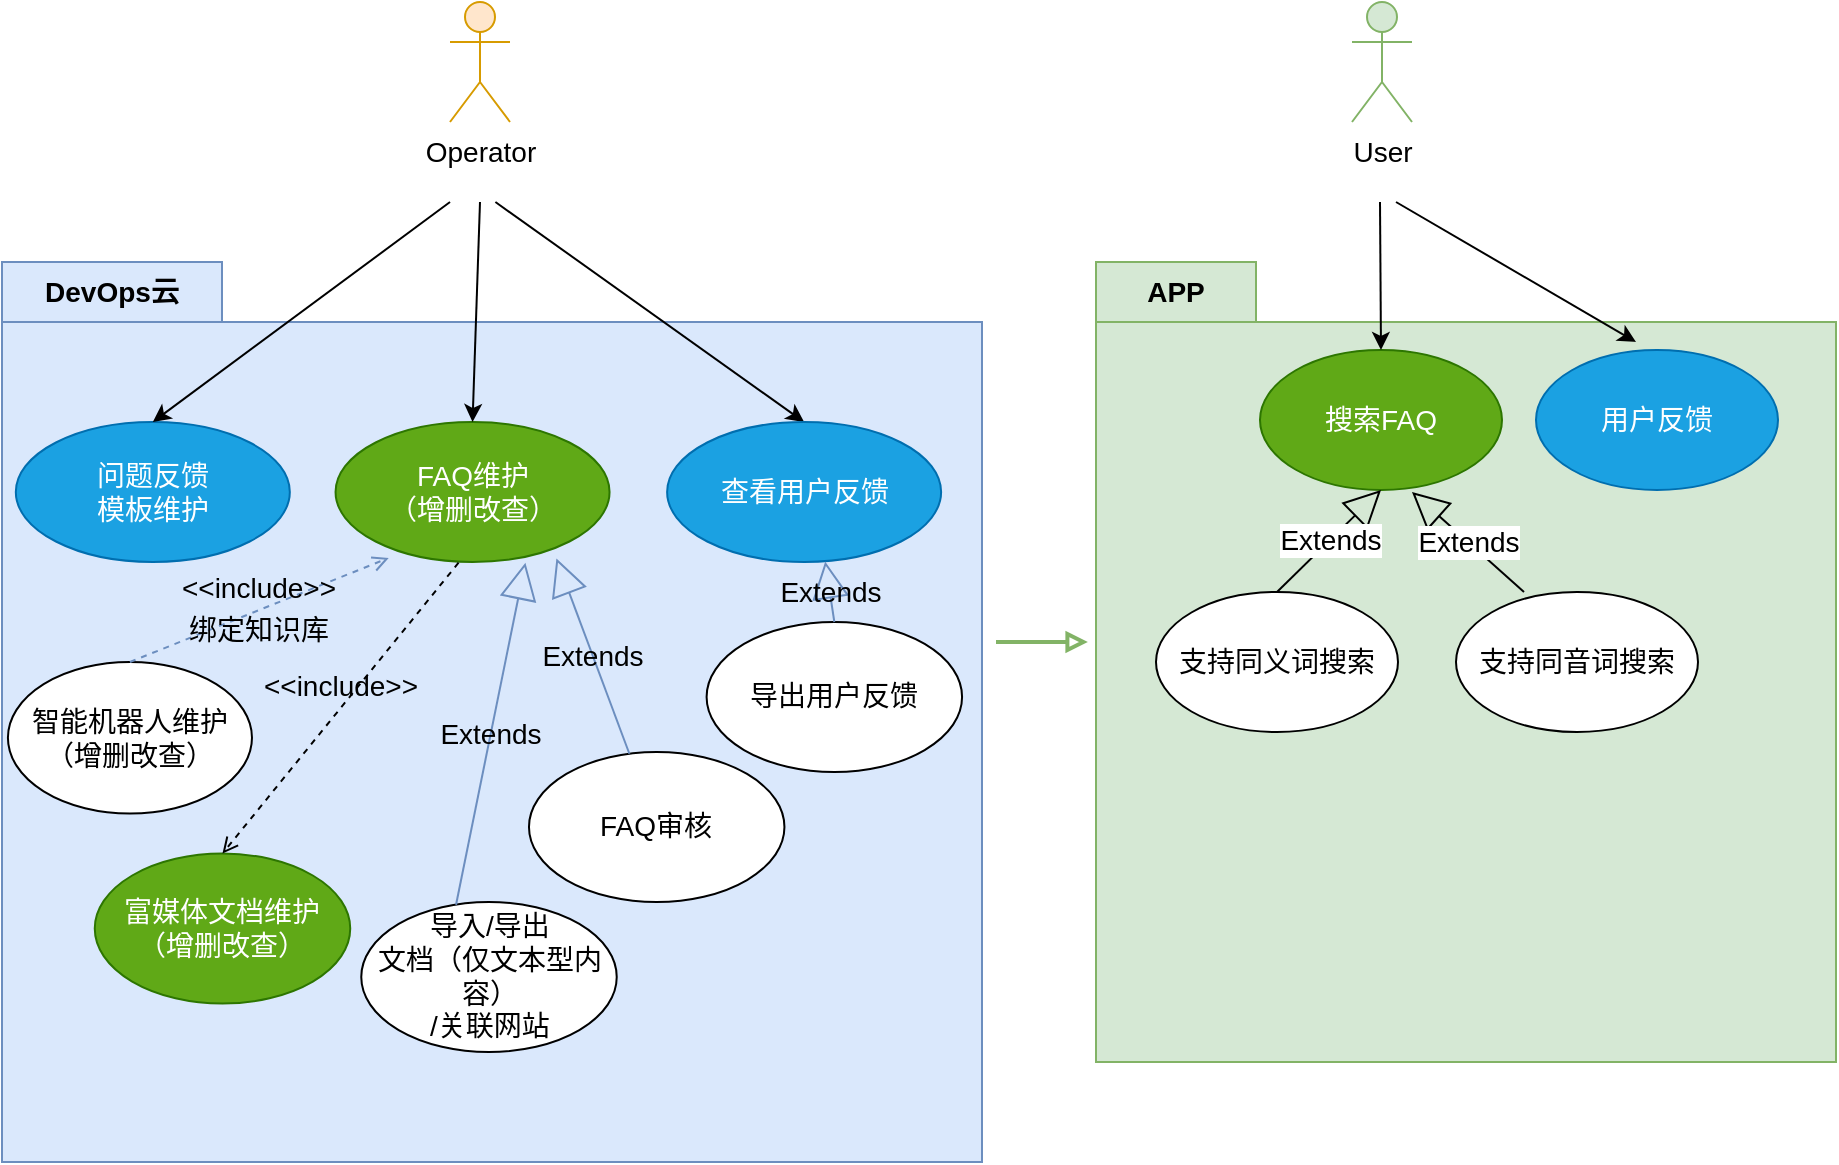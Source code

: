<mxfile version="24.0.7" type="github">
  <diagram name="第 1 页" id="6x4LvMagdbzSouyHg_lp">
    <mxGraphModel dx="1773" dy="613" grid="1" gridSize="10" guides="1" tooltips="1" connect="1" arrows="1" fold="1" page="1" pageScale="1" pageWidth="827" pageHeight="1169" math="0" shadow="0">
      <root>
        <mxCell id="0" />
        <mxCell id="1" parent="0" />
        <mxCell id="KTRBiwCCIsHWIs7wHr18-67" value="" style="shape=folder;fontStyle=1;tabWidth=80;tabHeight=30;tabPosition=left;html=1;boundedLbl=1;whiteSpace=wrap;fontSize=14;fillColor=#d5e8d4;strokeColor=#82b366;" parent="1" vertex="1">
          <mxGeometry x="420" y="330" width="370" height="400" as="geometry" />
        </mxCell>
        <mxCell id="KTRBiwCCIsHWIs7wHr18-30" value="DevOps云" style="shape=folder;fontStyle=1;tabWidth=110;tabHeight=30;tabPosition=left;html=1;boundedLbl=1;labelInHeader=1;container=1;collapsible=0;whiteSpace=wrap;fontSize=14;fillColor=#dae8fc;strokeColor=#6c8ebf;" parent="1" vertex="1">
          <mxGeometry x="-127" y="330" width="487" height="450" as="geometry" />
        </mxCell>
        <mxCell id="KTRBiwCCIsHWIs7wHr18-31" value="" style="html=1;strokeColor=#6c8ebf;resizeWidth=1;resizeHeight=1;fillColor=#dae8fc;part=1;connectable=0;allowArrows=0;deletable=0;whiteSpace=wrap;fontSize=14;" parent="KTRBiwCCIsHWIs7wHr18-30" vertex="1">
          <mxGeometry width="490" height="420" relative="1" as="geometry">
            <mxPoint y="30" as="offset" />
          </mxGeometry>
        </mxCell>
        <mxCell id="KTRBiwCCIsHWIs7wHr18-38" value="智能机器人维护&lt;div style=&quot;font-size: 14px;&quot;&gt;（增删改查）&lt;/div&gt;" style="ellipse;whiteSpace=wrap;html=1;fontSize=14;" parent="KTRBiwCCIsHWIs7wHr18-30" vertex="1">
          <mxGeometry x="2.96" y="200" width="122.031" height="75.77" as="geometry" />
        </mxCell>
        <mxCell id="KTRBiwCCIsHWIs7wHr18-16" value="FAQ维护&lt;div style=&quot;font-size: 14px;&quot;&gt;（增删改查）&lt;/div&gt;" style="ellipse;whiteSpace=wrap;html=1;fontSize=14;fillColor=#60a917;fontColor=#ffffff;strokeColor=#2D7600;" parent="KTRBiwCCIsHWIs7wHr18-30" vertex="1">
          <mxGeometry x="166.774" y="80" width="137.001" height="70" as="geometry" />
        </mxCell>
        <mxCell id="KTRBiwCCIsHWIs7wHr18-42" value="&amp;lt;&amp;lt;include&amp;gt;&amp;gt;" style="html=1;verticalAlign=bottom;labelBackgroundColor=none;endArrow=open;endFill=0;dashed=1;rounded=0;exitX=0.5;exitY=0;exitDx=0;exitDy=0;fontSize=14;entryX=0.194;entryY=0.971;entryDx=0;entryDy=0;entryPerimeter=0;fillColor=#dae8fc;strokeColor=#6c8ebf;" parent="KTRBiwCCIsHWIs7wHr18-30" source="KTRBiwCCIsHWIs7wHr18-38" target="KTRBiwCCIsHWIs7wHr18-16" edge="1">
          <mxGeometry width="160" relative="1" as="geometry">
            <mxPoint y="259.615" as="sourcePoint" />
            <mxPoint x="204.274" y="160" as="targetPoint" />
          </mxGeometry>
        </mxCell>
        <mxCell id="KTRBiwCCIsHWIs7wHr18-43" value="绑定知识库" style="edgeLabel;html=1;align=center;verticalAlign=middle;resizable=0;points=[];fontSize=14;labelBackgroundColor=none;" parent="KTRBiwCCIsHWIs7wHr18-42" vertex="1" connectable="0">
          <mxGeometry x="0.092" y="-3" relative="1" as="geometry">
            <mxPoint x="-8" y="9" as="offset" />
          </mxGeometry>
        </mxCell>
        <mxCell id="KTRBiwCCIsHWIs7wHr18-18" value="富媒体文档维护&lt;div style=&quot;font-size: 14px;&quot;&gt;（增删改查）&lt;/div&gt;" style="ellipse;whiteSpace=wrap;html=1;fontSize=14;fillColor=#60a917;fontColor=#ffffff;strokeColor=#2D7600;" parent="KTRBiwCCIsHWIs7wHr18-30" vertex="1">
          <mxGeometry x="46.383" y="295.769" width="127.737" height="75" as="geometry" />
        </mxCell>
        <mxCell id="KTRBiwCCIsHWIs7wHr18-44" value="导入/导出&lt;div style=&quot;font-size: 14px;&quot;&gt;文档（仅文本型内容）&lt;div style=&quot;font-size: 14px;&quot;&gt;/关联网站&lt;/div&gt;&lt;/div&gt;" style="ellipse;whiteSpace=wrap;html=1;fontSize=14;" parent="KTRBiwCCIsHWIs7wHr18-30" vertex="1">
          <mxGeometry x="179.634" y="319.999" width="127.737" height="75" as="geometry" />
        </mxCell>
        <mxCell id="KTRBiwCCIsHWIs7wHr18-45" value="Extends" style="endArrow=block;endSize=16;endFill=0;html=1;rounded=0;entryX=0.693;entryY=1.005;entryDx=0;entryDy=0;exitX=0.371;exitY=0.018;exitDx=0;exitDy=0;entryPerimeter=0;exitPerimeter=0;fontSize=14;fillColor=#dae8fc;strokeColor=#6c8ebf;labelBackgroundColor=none;" parent="KTRBiwCCIsHWIs7wHr18-30" source="KTRBiwCCIsHWIs7wHr18-44" target="KTRBiwCCIsHWIs7wHr18-16" edge="1">
          <mxGeometry width="160" relative="1" as="geometry">
            <mxPoint x="372.173" y="265" as="sourcePoint" />
            <mxPoint x="365.265" y="190" as="targetPoint" />
          </mxGeometry>
        </mxCell>
        <mxCell id="KTRBiwCCIsHWIs7wHr18-46" value="&amp;lt;&amp;lt;include&amp;gt;&amp;gt;" style="html=1;verticalAlign=bottom;labelBackgroundColor=none;endArrow=open;endFill=0;dashed=1;rounded=0;exitX=0.449;exitY=1.005;exitDx=0;exitDy=0;entryX=0.5;entryY=0;entryDx=0;entryDy=0;exitPerimeter=0;fontSize=14;" parent="KTRBiwCCIsHWIs7wHr18-30" source="KTRBiwCCIsHWIs7wHr18-16" target="KTRBiwCCIsHWIs7wHr18-18" edge="1">
          <mxGeometry width="160" relative="1" as="geometry">
            <mxPoint x="257.503" y="179.8" as="sourcePoint" />
            <mxPoint x="98.684" y="340.39" as="targetPoint" />
          </mxGeometry>
        </mxCell>
        <mxCell id="KTRBiwCCIsHWIs7wHr18-53" value="FAQ审核" style="ellipse;whiteSpace=wrap;html=1;fontSize=14;" parent="KTRBiwCCIsHWIs7wHr18-30" vertex="1">
          <mxGeometry x="263.485" y="244.999" width="127.737" height="75" as="geometry" />
        </mxCell>
        <mxCell id="KTRBiwCCIsHWIs7wHr18-54" value="Extends" style="endArrow=block;endSize=16;endFill=0;html=1;rounded=0;entryX=0.806;entryY=0.975;entryDx=0;entryDy=0;entryPerimeter=0;fontSize=14;fillColor=#dae8fc;strokeColor=#6c8ebf;labelBackgroundColor=none;labelBorderColor=none;" parent="KTRBiwCCIsHWIs7wHr18-30" source="KTRBiwCCIsHWIs7wHr18-53" target="KTRBiwCCIsHWIs7wHr18-16" edge="1">
          <mxGeometry width="160" relative="1" as="geometry">
            <mxPoint x="343.347" y="295.42" as="sourcePoint" />
            <mxPoint x="325.584" y="124.42" as="targetPoint" />
          </mxGeometry>
        </mxCell>
        <mxCell id="UmQ7iVuRs1jFdSwfaIHv-2" value="" style="endArrow=classic;html=1;rounded=0;entryX=0.5;entryY=0;entryDx=0;entryDy=0;fontSize=14;" edge="1" parent="KTRBiwCCIsHWIs7wHr18-30" target="UmQ7iVuRs1jFdSwfaIHv-3">
          <mxGeometry width="50" height="50" relative="1" as="geometry">
            <mxPoint x="246.707" y="-30" as="sourcePoint" />
            <mxPoint x="403.208" y="69" as="targetPoint" />
          </mxGeometry>
        </mxCell>
        <mxCell id="UmQ7iVuRs1jFdSwfaIHv-3" value="查看用户反馈" style="ellipse;whiteSpace=wrap;html=1;fontSize=14;fillColor=#1ba1e2;fontColor=#ffffff;strokeColor=#006EAF;" vertex="1" parent="KTRBiwCCIsHWIs7wHr18-30">
          <mxGeometry x="332.561" y="80" width="137.001" height="70" as="geometry" />
        </mxCell>
        <mxCell id="UmQ7iVuRs1jFdSwfaIHv-5" value="导出用户反馈" style="ellipse;whiteSpace=wrap;html=1;fontSize=14;" vertex="1" parent="KTRBiwCCIsHWIs7wHr18-30">
          <mxGeometry x="352.3" y="179.999" width="127.737" height="75" as="geometry" />
        </mxCell>
        <mxCell id="UmQ7iVuRs1jFdSwfaIHv-6" value="Extends" style="endArrow=block;endSize=16;endFill=0;html=1;rounded=0;entryX=0.806;entryY=0.975;entryDx=0;entryDy=0;entryPerimeter=0;fontSize=14;fillColor=#dae8fc;strokeColor=#6c8ebf;labelBackgroundColor=none;exitX=0.5;exitY=0;exitDx=0;exitDy=0;" edge="1" parent="KTRBiwCCIsHWIs7wHr18-30" source="UmQ7iVuRs1jFdSwfaIHv-5">
          <mxGeometry width="160" relative="1" as="geometry">
            <mxPoint x="431.244" y="190" as="sourcePoint" />
            <mxPoint x="411.606" y="149.75" as="targetPoint" />
          </mxGeometry>
        </mxCell>
        <mxCell id="UmQ7iVuRs1jFdSwfaIHv-7" value="问题反馈&lt;div&gt;模板维护&lt;/div&gt;" style="ellipse;whiteSpace=wrap;html=1;fontSize=14;fillColor=#1ba1e2;fontColor=#ffffff;strokeColor=#006EAF;" vertex="1" parent="KTRBiwCCIsHWIs7wHr18-30">
          <mxGeometry x="6.908" y="80" width="137.001" height="70" as="geometry" />
        </mxCell>
        <mxCell id="UmQ7iVuRs1jFdSwfaIHv-8" value="" style="endArrow=classic;html=1;rounded=0;entryX=0.5;entryY=0;entryDx=0;entryDy=0;fontSize=14;" edge="1" parent="KTRBiwCCIsHWIs7wHr18-30" target="UmQ7iVuRs1jFdSwfaIHv-7">
          <mxGeometry width="50" height="50" relative="1" as="geometry">
            <mxPoint x="224.01" y="-30" as="sourcePoint" />
            <mxPoint x="220.063" y="100" as="targetPoint" />
          </mxGeometry>
        </mxCell>
        <mxCell id="KTRBiwCCIsHWIs7wHr18-1" value="Operator" style="shape=umlActor;verticalLabelPosition=bottom;verticalAlign=top;html=1;outlineConnect=0;fontSize=14;fillColor=#ffe6cc;strokeColor=#d79b00;" parent="1" vertex="1">
          <mxGeometry x="97" y="200" width="30" height="60" as="geometry" />
        </mxCell>
        <mxCell id="KTRBiwCCIsHWIs7wHr18-20" value="" style="endArrow=classic;html=1;rounded=0;entryX=0.5;entryY=0;entryDx=0;entryDy=0;fontSize=14;" parent="1" target="KTRBiwCCIsHWIs7wHr18-16" edge="1">
          <mxGeometry width="50" height="50" relative="1" as="geometry">
            <mxPoint x="112" y="300" as="sourcePoint" />
            <mxPoint x="113" y="350" as="targetPoint" />
          </mxGeometry>
        </mxCell>
        <mxCell id="KTRBiwCCIsHWIs7wHr18-21" value="User" style="shape=umlActor;verticalLabelPosition=bottom;verticalAlign=top;html=1;outlineConnect=0;fontSize=14;fillColor=#d5e8d4;strokeColor=#82b366;" parent="1" vertex="1">
          <mxGeometry x="548" y="200" width="30" height="60" as="geometry" />
        </mxCell>
        <mxCell id="KTRBiwCCIsHWIs7wHr18-22" value="搜索FAQ" style="ellipse;whiteSpace=wrap;html=1;fontSize=14;fillColor=#60a917;fontColor=#ffffff;strokeColor=#2D7600;" parent="1" vertex="1">
          <mxGeometry x="502" y="374" width="121" height="70" as="geometry" />
        </mxCell>
        <mxCell id="KTRBiwCCIsHWIs7wHr18-25" value="" style="endArrow=classic;html=1;rounded=0;entryX=0.5;entryY=0;entryDx=0;entryDy=0;fontSize=14;" parent="1" target="KTRBiwCCIsHWIs7wHr18-22" edge="1">
          <mxGeometry width="50" height="50" relative="1" as="geometry">
            <mxPoint x="562" y="300" as="sourcePoint" />
            <mxPoint x="562" y="350" as="targetPoint" />
          </mxGeometry>
        </mxCell>
        <mxCell id="KTRBiwCCIsHWIs7wHr18-28" value="用户反馈" style="ellipse;whiteSpace=wrap;html=1;fontSize=14;fillColor=#1ba1e2;fontColor=#ffffff;strokeColor=#006EAF;" parent="1" vertex="1">
          <mxGeometry x="640" y="374" width="121" height="70" as="geometry" />
        </mxCell>
        <mxCell id="KTRBiwCCIsHWIs7wHr18-48" value="支持同义词搜索" style="ellipse;whiteSpace=wrap;html=1;fontSize=14;" parent="1" vertex="1">
          <mxGeometry x="450" y="495" width="121" height="70" as="geometry" />
        </mxCell>
        <mxCell id="KTRBiwCCIsHWIs7wHr18-49" value="支持同音词搜索" style="ellipse;whiteSpace=wrap;html=1;fontSize=14;" parent="1" vertex="1">
          <mxGeometry x="600" y="495" width="121" height="70" as="geometry" />
        </mxCell>
        <mxCell id="KTRBiwCCIsHWIs7wHr18-50" value="Extends" style="endArrow=block;endSize=16;endFill=0;html=1;rounded=0;exitX=0.5;exitY=0;exitDx=0;exitDy=0;fontSize=14;entryX=0.5;entryY=1;entryDx=0;entryDy=0;" parent="1" source="KTRBiwCCIsHWIs7wHr18-48" target="KTRBiwCCIsHWIs7wHr18-22" edge="1">
          <mxGeometry width="160" relative="1" as="geometry">
            <mxPoint x="510.5" y="600" as="sourcePoint" />
            <mxPoint x="533.944" y="573.01" as="targetPoint" />
          </mxGeometry>
        </mxCell>
        <mxCell id="KTRBiwCCIsHWIs7wHr18-51" value="Extends" style="endArrow=block;endSize=16;endFill=0;html=1;rounded=0;entryX=0.628;entryY=1.014;entryDx=0;entryDy=0;exitX=0.281;exitY=0;exitDx=0;exitDy=0;entryPerimeter=0;exitPerimeter=0;fontSize=14;" parent="1" source="KTRBiwCCIsHWIs7wHr18-49" target="KTRBiwCCIsHWIs7wHr18-22" edge="1">
          <mxGeometry width="160" relative="1" as="geometry">
            <mxPoint x="660" y="600" as="sourcePoint" />
            <mxPoint x="572.059" y="577" as="targetPoint" />
          </mxGeometry>
        </mxCell>
        <mxCell id="KTRBiwCCIsHWIs7wHr18-52" value="" style="endArrow=classic;html=1;rounded=0;fontSize=14;" parent="1" edge="1">
          <mxGeometry width="50" height="50" relative="1" as="geometry">
            <mxPoint x="570" y="300" as="sourcePoint" />
            <mxPoint x="690" y="370" as="targetPoint" />
          </mxGeometry>
        </mxCell>
        <mxCell id="KTRBiwCCIsHWIs7wHr18-69" value="APP" style="text;html=1;align=center;verticalAlign=middle;whiteSpace=wrap;rounded=0;fontSize=14;fontStyle=1" parent="1" vertex="1">
          <mxGeometry x="430" y="330" width="60" height="30" as="geometry" />
        </mxCell>
        <mxCell id="KTRBiwCCIsHWIs7wHr18-70" value="" style="endArrow=block;html=1;rounded=0;labelBackgroundColor=default;endFill=0;fillColor=#d5e8d4;strokeColor=#82b366;strokeWidth=2;entryX=-0.011;entryY=0.475;entryDx=0;entryDy=0;entryPerimeter=0;" parent="1" target="KTRBiwCCIsHWIs7wHr18-67" edge="1">
          <mxGeometry width="50" height="50" relative="1" as="geometry">
            <mxPoint x="370" y="520" as="sourcePoint" />
            <mxPoint x="410" y="540" as="targetPoint" />
          </mxGeometry>
        </mxCell>
      </root>
    </mxGraphModel>
  </diagram>
</mxfile>
